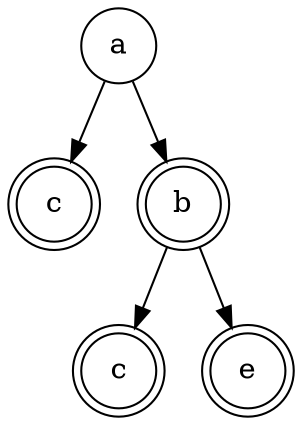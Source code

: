 digraph trie {
    // 任务4: 用上面的方式，画出包含“abc” “abe” “ac” “ab”这四个字符串的一棵字典树。
    c1[label=c, shape=doublecircle]
    a[shape=circle]
    b[shape=doublecircle]
    c[shape=doublecircle]
    e[shape=doublecircle]
    a -> b
    b -> c
    b -> e
    a -> c1
    
}